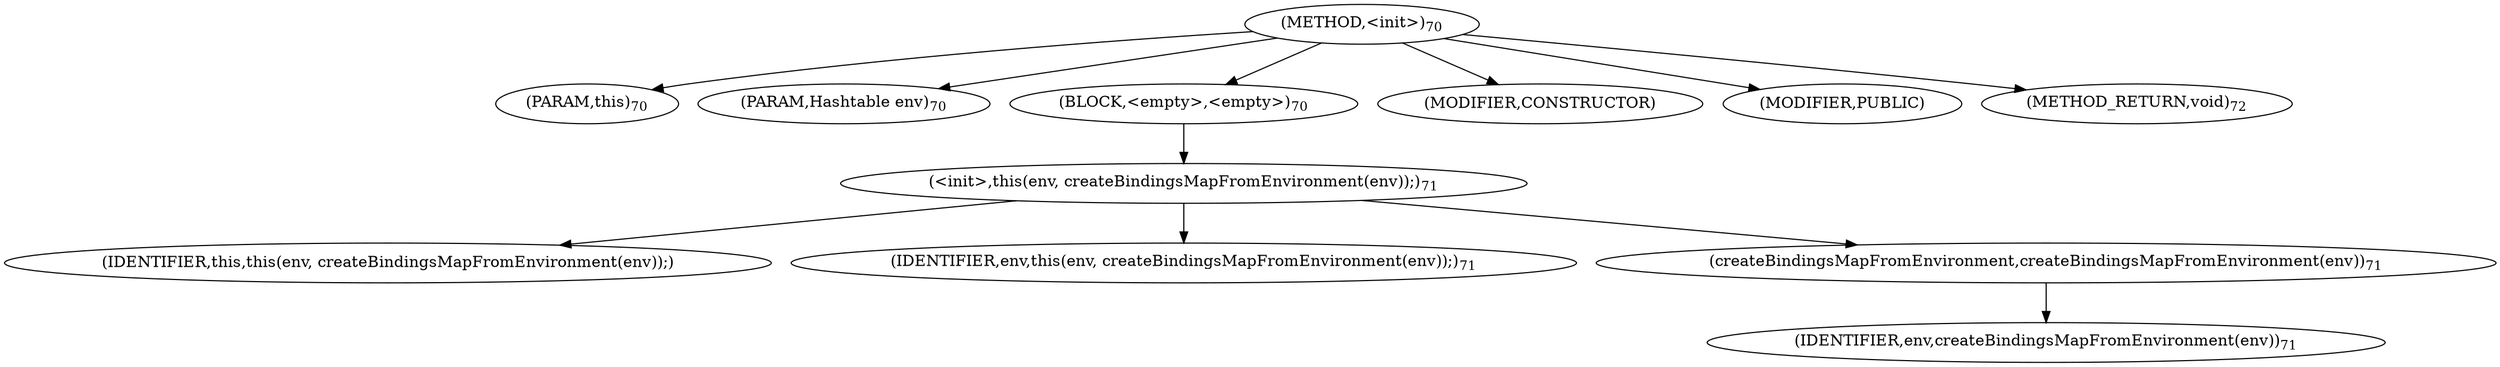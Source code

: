 digraph "&lt;init&gt;" {  
"212" [label = <(METHOD,&lt;init&gt;)<SUB>70</SUB>> ]
"10" [label = <(PARAM,this)<SUB>70</SUB>> ]
"213" [label = <(PARAM,Hashtable env)<SUB>70</SUB>> ]
"214" [label = <(BLOCK,&lt;empty&gt;,&lt;empty&gt;)<SUB>70</SUB>> ]
"215" [label = <(&lt;init&gt;,this(env, createBindingsMapFromEnvironment(env));)<SUB>71</SUB>> ]
"9" [label = <(IDENTIFIER,this,this(env, createBindingsMapFromEnvironment(env));)> ]
"216" [label = <(IDENTIFIER,env,this(env, createBindingsMapFromEnvironment(env));)<SUB>71</SUB>> ]
"217" [label = <(createBindingsMapFromEnvironment,createBindingsMapFromEnvironment(env))<SUB>71</SUB>> ]
"218" [label = <(IDENTIFIER,env,createBindingsMapFromEnvironment(env))<SUB>71</SUB>> ]
"219" [label = <(MODIFIER,CONSTRUCTOR)> ]
"220" [label = <(MODIFIER,PUBLIC)> ]
"221" [label = <(METHOD_RETURN,void)<SUB>72</SUB>> ]
  "212" -> "10" 
  "212" -> "213" 
  "212" -> "214" 
  "212" -> "219" 
  "212" -> "220" 
  "212" -> "221" 
  "214" -> "215" 
  "215" -> "9" 
  "215" -> "216" 
  "215" -> "217" 
  "217" -> "218" 
}

